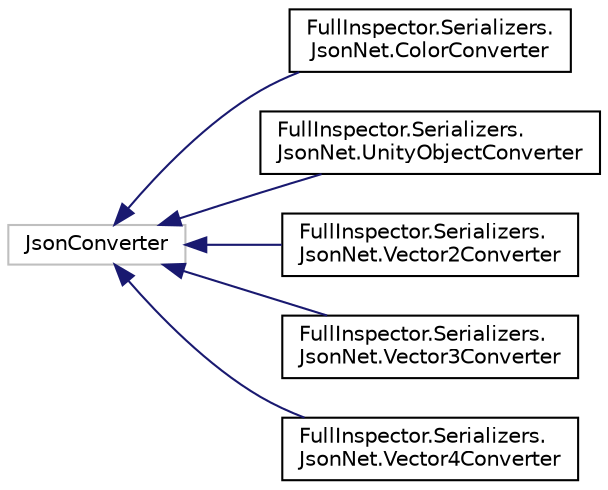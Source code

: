 digraph "Graphical Class Hierarchy"
{
  edge [fontname="Helvetica",fontsize="10",labelfontname="Helvetica",labelfontsize="10"];
  node [fontname="Helvetica",fontsize="10",shape=record];
  rankdir="LR";
  Node1 [label="JsonConverter",height=0.2,width=0.4,color="grey75", fillcolor="white", style="filled"];
  Node1 -> Node2 [dir="back",color="midnightblue",fontsize="10",style="solid",fontname="Helvetica"];
  Node2 [label="FullInspector.Serializers.\lJsonNet.ColorConverter",height=0.2,width=0.4,color="black", fillcolor="white", style="filled",URL="$class_full_inspector_1_1_serializers_1_1_json_net_1_1_color_converter.html",tooltip="Converts UnityEngine.Color types "];
  Node1 -> Node3 [dir="back",color="midnightblue",fontsize="10",style="solid",fontname="Helvetica"];
  Node3 [label="FullInspector.Serializers.\lJsonNet.UnityObjectConverter",height=0.2,width=0.4,color="black", fillcolor="white", style="filled",URL="$class_full_inspector_1_1_serializers_1_1_json_net_1_1_unity_object_converter.html",tooltip="Converts all types that derive from UnityObject. "];
  Node1 -> Node4 [dir="back",color="midnightblue",fontsize="10",style="solid",fontname="Helvetica"];
  Node4 [label="FullInspector.Serializers.\lJsonNet.Vector2Converter",height=0.2,width=0.4,color="black", fillcolor="white", style="filled",URL="$class_full_inspector_1_1_serializers_1_1_json_net_1_1_vector2_converter.html"];
  Node1 -> Node5 [dir="back",color="midnightblue",fontsize="10",style="solid",fontname="Helvetica"];
  Node5 [label="FullInspector.Serializers.\lJsonNet.Vector3Converter",height=0.2,width=0.4,color="black", fillcolor="white", style="filled",URL="$class_full_inspector_1_1_serializers_1_1_json_net_1_1_vector3_converter.html"];
  Node1 -> Node6 [dir="back",color="midnightblue",fontsize="10",style="solid",fontname="Helvetica"];
  Node6 [label="FullInspector.Serializers.\lJsonNet.Vector4Converter",height=0.2,width=0.4,color="black", fillcolor="white", style="filled",URL="$class_full_inspector_1_1_serializers_1_1_json_net_1_1_vector4_converter.html"];
}

